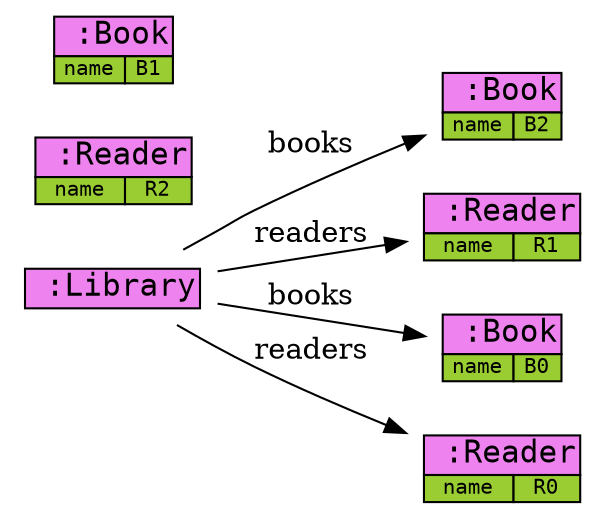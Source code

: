 digraph {
  rankdir="LR"
0[label=<<table BORDER="0" CELLBORDER="1" CELLSPACING="0" CELLPADDING="0"><tr><td bgcolor="violet" colspan="2"><font face="INCONSOLATA" point-size="15"> :Book</font></td></tr><tr> <td bgcolor="yellowgreen"><font point-size="10" face="INCONSOLATA">name</font></td><td bgcolor="yellowgreen"><font point-size="10" face="INCONSOLATA">B2</font></td></tr></table>>,shape=none];
1[label=<<table BORDER="0" CELLBORDER="1" CELLSPACING="0" CELLPADDING="0"><tr><td bgcolor="violet" colspan="2"><font face="INCONSOLATA" point-size="15"> :Reader</font></td></tr><tr> <td bgcolor="yellowgreen"><font point-size="10" face="INCONSOLATA">name</font></td><td bgcolor="yellowgreen"><font point-size="10" face="INCONSOLATA">R2</font></td></tr></table>>,shape=none];
2[label=<<table BORDER="0" CELLBORDER="1" CELLSPACING="0" CELLPADDING="0"><tr><td bgcolor="violet" colspan="2"><font face="INCONSOLATA" point-size="15"> :Book</font></td></tr><tr> <td bgcolor="yellowgreen"><font point-size="10" face="INCONSOLATA">name</font></td><td bgcolor="yellowgreen"><font point-size="10" face="INCONSOLATA">B1</font></td></tr></table>>,shape=none];
3[label=<<table BORDER="0" CELLBORDER="1" CELLSPACING="0" CELLPADDING="0"><tr><td bgcolor="violet" colspan="2"><font face="INCONSOLATA" point-size="15"> :Reader</font></td></tr><tr> <td bgcolor="yellowgreen"><font point-size="10" face="INCONSOLATA">name</font></td><td bgcolor="yellowgreen"><font point-size="10" face="INCONSOLATA">R1</font></td></tr></table>>,shape=none];
4[label=<<table BORDER="0" CELLBORDER="1" CELLSPACING="0" CELLPADDING="0"><tr><td bgcolor="violet" colspan="2"><font face="INCONSOLATA" point-size="15"> :Book</font></td></tr><tr> <td bgcolor="yellowgreen"><font point-size="10" face="INCONSOLATA">name</font></td><td bgcolor="yellowgreen"><font point-size="10" face="INCONSOLATA">B0</font></td></tr></table>>,shape=none];
5[label=<<table BORDER="0" CELLBORDER="1" CELLSPACING="0" CELLPADDING="0"><tr><td bgcolor="violet" colspan="2"><font face="INCONSOLATA" point-size="15"> :Reader</font></td></tr><tr> <td bgcolor="yellowgreen"><font point-size="10" face="INCONSOLATA">name</font></td><td bgcolor="yellowgreen"><font point-size="10" face="INCONSOLATA">R0</font></td></tr></table>>,shape=none];
6[label=<<table BORDER="0" CELLBORDER="1" CELLSPACING="0" CELLPADDING="0"><tr><td bgcolor="violet" colspan="2"><font face="INCONSOLATA" point-size="15"> :Library</font></td></tr></table>>,shape=none];
6 -> 0[label=<books>];
6 -> 4[label=<books>];
6 -> 3[label=<readers>];
6 -> 5[label=<readers>];
}
